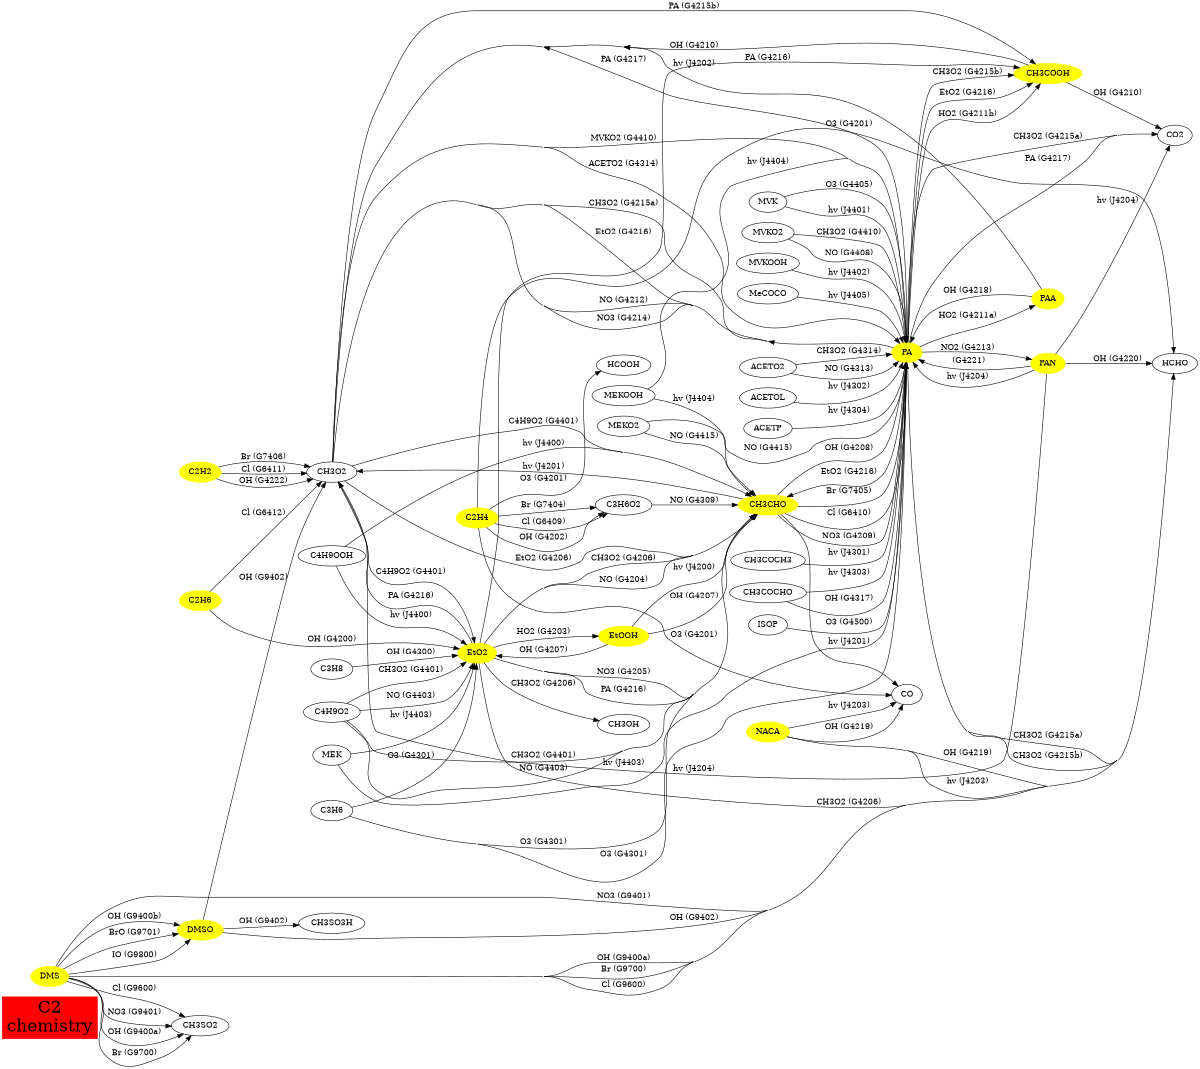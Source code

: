 // Created automatically by xgraphviz, DO NOT EDIT!
digraph C2 {
  concentrate=true;
  rankdir=LR;
  size="8,8";
"C2\nchemistry"
  [shape=box, fontsize=30,
  style="filled", color=red];
subgraph species {
node[shape=oval,
  color=yellow,
  style="filled"];
C2H2
C2H4
C2H6
CH3CHO
CH3COOH
DMS
DMSO
EtO2
EtOOH
NACA
PA
PAA
PAN
}
ACETO2 -> PA [label = "CH3O2 (G4314)"];
ACETO2 -> PA [label = "NO (G4313)"];
ACETOL -> PA [label = "hv (J4302)"];
ACETP -> PA [label = "hv (J4304)"];
C2H2 -> CH3O2 [label = "Br (G7406)"];
C2H2 -> CH3O2 [label = "Cl (G6411)"];
C2H2 -> CH3O2 [label = "OH (G4222)"];
C2H4 -> C3H6O2 [label = "Br (G7404)"];
C2H4 -> C3H6O2 [label = "Cl (G6409)"];
C2H4 -> C3H6O2 [label = "OH (G4202)"];
C2H4 -> CO [label = "O3 (G4201)"];
C2H4 -> HCHO [label = "O3 (G4201)"];
C2H4 -> HCOOH [label = "O3 (G4201)"];
C2H6 -> CH3O2 [label = "Cl (G6412)"];
C2H6 -> EtO2 [label = "OH (G4200)"];
C3H6 -> CH3CHO [label = "O3 (G4301)"];
C3H6 -> EtO2 [label = "O3 (G4301)"];
C3H6 -> PA [label = "O3 (G4301)"];
C3H6O2 -> CH3CHO [label = "NO (G4309)"];
C3H8 -> EtO2 [label = "OH (G4300)"];
C4H9O2 -> CH3CHO [label = "CH3O2 (G4401)"];
C4H9O2 -> CH3CHO [label = "NO (G4403)"];
C4H9O2 -> EtO2 [label = "CH3O2 (G4401)"];
C4H9O2 -> EtO2 [label = "NO (G4403)"];
C4H9OOH -> CH3CHO [label = "hv (J4400)"];
C4H9OOH -> EtO2 [label = "hv (J4400)"];
CH3CHO -> CH3O2 [label = "hv (J4201)"];
CH3CHO -> CO [label = "hv (J4201)"];
CH3CHO -> PA [label = "Br (G7405)"];
CH3CHO -> PA [label = "Cl (G6410)"];
CH3CHO -> PA [label = "NO3 (G4209)"];
CH3CHO -> PA [label = "OH (G4208)"];
CH3COCH3 -> PA [label = "hv (J4301)"];
CH3COCHO -> PA [label = "OH (G4317)"];
CH3COCHO -> PA [label = "hv (J4303)"];
CH3COOH -> CH3O2 [label = "OH (G4210)"];
CH3COOH -> CO2 [label = "OH (G4210)"];
CH3O2 -> CH3CHO [label = "C4H9O2 (G4401)"];
CH3O2 -> CH3CHO [label = "EtO2 (G4206)"];
CH3O2 -> CH3COOH [label = "PA (G4215b)"];
CH3O2 -> EtO2 [label = "C4H9O2 (G4401)"];
CH3O2 -> PA [label = "ACETO2 (G4314)"];
CH3O2 -> PA [label = "MVKO2 (G4410)"];
DMS -> CH3SO2 [label = "Br (G9700)"];
DMS -> CH3SO2 [label = "Cl (G9600)"];
DMS -> CH3SO2 [label = "NO3 (G9401)"];
DMS -> CH3SO2 [label = "OH (G9400a)"];
DMS -> DMSO [label = "BrO (G9701)"];
DMS -> DMSO [label = "IO (G9800)"];
DMS -> DMSO [label = "OH (G9400b)"];
DMS -> HCHO [label = "Br (G9700)"];
DMS -> HCHO [label = "Cl (G9600)"];
DMS -> HCHO [label = "NO3 (G9401)"];
DMS -> HCHO [label = "OH (G9400a)"];
DMSO -> CH3O2 [label = "OH (G9402)"];
DMSO -> CH3SO3H [label = "OH (G9402)"];
DMSO -> HCHO [label = "OH (G9402)"];
EtO2 -> CH3CHO [label = "CH3O2 (G4206)"];
EtO2 -> CH3CHO [label = "NO (G4204)"];
EtO2 -> CH3CHO [label = "NO3 (G4205)"];
EtO2 -> CH3CHO [label = "PA (G4216)"];
EtO2 -> CH3COOH [label = "PA (G4216)"];
EtO2 -> CH3O2 [label = "PA (G4216)"];
EtO2 -> CH3OH [label = "CH3O2 (G4206)"];
EtO2 -> EtOOH [label = "HO2 (G4203)"];
EtO2 -> HCHO [label = "CH3O2 (G4206)"];
EtOOH -> CH3CHO [label = "OH (G4207)"];
EtOOH -> CH3CHO [label = "hv (J4200)"];
EtOOH -> EtO2 [label = "OH (G4207)"];
ISOP -> PA [label = "O3 (G4500)"];
MEK -> EtO2 [label = "hv (J4403)"];
MEK -> PA [label = "hv (J4403)"];
MEKO2 -> CH3CHO [label = "NO (G4415)"];
MEKO2 -> PA [label = "NO (G4415)"];
MEKOOH -> CH3CHO [label = "hv (J4404)"];
MEKOOH -> PA [label = "hv (J4404)"];
MVK -> PA [label = "O3 (G4405)"];
MVK -> PA [label = "hv (J4401)"];
MVKO2 -> PA [label = "CH3O2 (G4410)"];
MVKO2 -> PA [label = "NO (G4408)"];
MVKOOH -> PA [label = "hv (J4402)"];
MeCOCO -> PA [label = "hv (J4405)"];
NACA -> CO [label = "OH (G4219)"];
NACA -> CO [label = "hv (J4203)"];
NACA -> HCHO [label = "OH (G4219)"];
NACA -> HCHO [label = "hv (J4203)"];
PA -> CH3CHO [label = "EtO2 (G4216)"];
PA -> CH3COOH [label = "CH3O2 (G4215b)"];
PA -> CH3COOH [label = "EtO2 (G4216)"];
PA -> CH3COOH [label = "HO2 (G4211b)"];
PA -> CH3O2 [label = "CH3O2 (G4215a)"];
PA -> CH3O2 [label = "EtO2 (G4216)"];
PA -> CH3O2 [label = "NO (G4212)"];
PA -> CH3O2 [label = "NO3 (G4214)"];
PA -> CH3O2 [label = "PA (G4217)"];
PA -> CO2 [label = "CH3O2 (G4215a)"];
PA -> CO2 [label = "PA (G4217)"];
PA -> HCHO [label = "CH3O2 (G4215a)"];
PA -> HCHO [label = "CH3O2 (G4215b)"];
PA -> PAA [label = "HO2 (G4211a)"];
PA -> PAN [label = "NO2 (G4213)"];
PAA -> CH3O2 [label = "hv (J4202)"];
PAA -> PA [label = "OH (G4218)"];
PAN -> CH3O2 [label = "hv (J4204)"];
PAN -> CO2 [label = "hv (J4204)"];
PAN -> HCHO [label = "OH (G4220)"];
PAN -> PA [label = " (G4221)"];
PAN -> PA [label = "hv (J4204)"];
}
